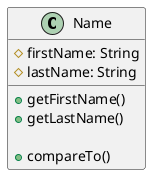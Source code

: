 @startuml
'https://plantuml.com/class-diagram

class Name {
    #firstName: String
    #lastName: String

    +getFirstName()
    +getLastName()

    +compareTo()
}
@enduml